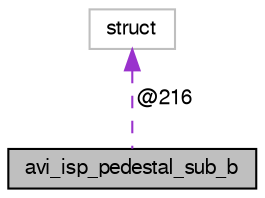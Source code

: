 digraph "avi_isp_pedestal_sub_b"
{
  edge [fontname="FreeSans",fontsize="10",labelfontname="FreeSans",labelfontsize="10"];
  node [fontname="FreeSans",fontsize="10",shape=record];
  Node1 [label="avi_isp_pedestal_sub_b",height=0.2,width=0.4,color="black", fillcolor="grey75", style="filled", fontcolor="black"];
  Node2 -> Node1 [dir="back",color="darkorchid3",fontsize="10",style="dashed",label=" @216" ,fontname="FreeSans"];
  Node2 [label="struct",height=0.2,width=0.4,color="grey75", fillcolor="white", style="filled"];
}

